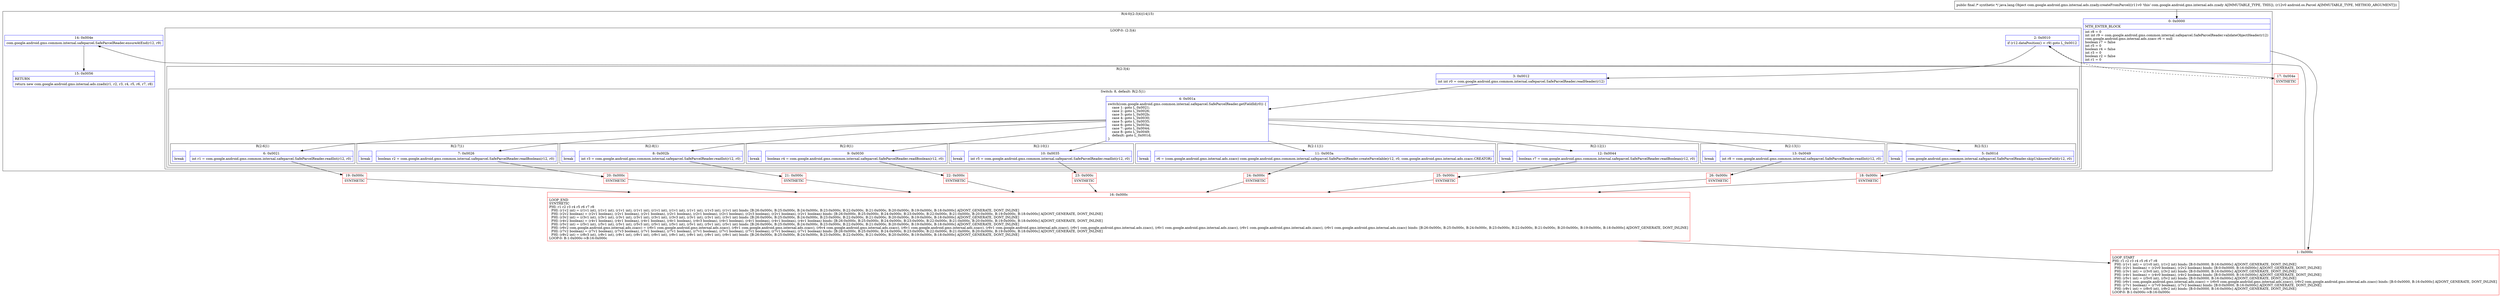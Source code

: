 digraph "CFG forcom.google.android.gms.internal.ads.zzady.createFromParcel(Landroid\/os\/Parcel;)Ljava\/lang\/Object;" {
subgraph cluster_Region_566731131 {
label = "R(4:0|(2:3|4)|14|15)";
node [shape=record,color=blue];
Node_0 [shape=record,label="{0\:\ 0x0000|MTH_ENTER_BLOCK\l|int r8 = 0\lint int r9 = com.google.android.gms.common.internal.safeparcel.SafeParcelReader.validateObjectHeader(r12)\lcom.google.android.gms.internal.ads.zzacc r6 = null\lboolean r7 = false\lint r5 = 0\lboolean r4 = false\lint r3 = 0\lboolean r2 = false\lint r1 = 0\l}"];
subgraph cluster_LoopRegion_959507638 {
label = "LOOP:0: (2:3|4)";
node [shape=record,color=blue];
Node_2 [shape=record,label="{2\:\ 0x0010|if (r12.dataPosition() \< r9) goto L_0x0012\l}"];
subgraph cluster_Region_1118052713 {
label = "R(2:3|4)";
node [shape=record,color=blue];
Node_3 [shape=record,label="{3\:\ 0x0012|int int r0 = com.google.android.gms.common.internal.safeparcel.SafeParcelReader.readHeader(r12)\l}"];
subgraph cluster_SwitchRegion_92153549 {
label = "Switch: 8, default: R(2:5|1)";
node [shape=record,color=blue];
Node_4 [shape=record,label="{4\:\ 0x001a|switch(com.google.android.gms.common.internal.safeparcel.SafeParcelReader.getFieldId(r0)) \{\l    case 1: goto L_0x0021;\l    case 2: goto L_0x0026;\l    case 3: goto L_0x002b;\l    case 4: goto L_0x0030;\l    case 5: goto L_0x0035;\l    case 6: goto L_0x003a;\l    case 7: goto L_0x0044;\l    case 8: goto L_0x0049;\l    default: goto L_0x001d;\l\}\l}"];
subgraph cluster_Region_417135065 {
label = "R(2:6|1)";
node [shape=record,color=blue];
Node_6 [shape=record,label="{6\:\ 0x0021|int r1 = com.google.android.gms.common.internal.safeparcel.SafeParcelReader.readInt(r12, r0)\l}"];
Node_InsnContainer_1741540487 [shape=record,label="{|break\l}"];
}
subgraph cluster_Region_619042877 {
label = "R(2:7|1)";
node [shape=record,color=blue];
Node_7 [shape=record,label="{7\:\ 0x0026|boolean r2 = com.google.android.gms.common.internal.safeparcel.SafeParcelReader.readBoolean(r12, r0)\l}"];
Node_InsnContainer_1770047819 [shape=record,label="{|break\l}"];
}
subgraph cluster_Region_923669106 {
label = "R(2:8|1)";
node [shape=record,color=blue];
Node_8 [shape=record,label="{8\:\ 0x002b|int r3 = com.google.android.gms.common.internal.safeparcel.SafeParcelReader.readInt(r12, r0)\l}"];
Node_InsnContainer_1898353262 [shape=record,label="{|break\l}"];
}
subgraph cluster_Region_1038936530 {
label = "R(2:9|1)";
node [shape=record,color=blue];
Node_9 [shape=record,label="{9\:\ 0x0030|boolean r4 = com.google.android.gms.common.internal.safeparcel.SafeParcelReader.readBoolean(r12, r0)\l}"];
Node_InsnContainer_1812571704 [shape=record,label="{|break\l}"];
}
subgraph cluster_Region_50847832 {
label = "R(2:10|1)";
node [shape=record,color=blue];
Node_10 [shape=record,label="{10\:\ 0x0035|int r5 = com.google.android.gms.common.internal.safeparcel.SafeParcelReader.readInt(r12, r0)\l}"];
Node_InsnContainer_1697248970 [shape=record,label="{|break\l}"];
}
subgraph cluster_Region_1745636505 {
label = "R(2:11|1)";
node [shape=record,color=blue];
Node_11 [shape=record,label="{11\:\ 0x003a|r6 = (com.google.android.gms.internal.ads.zzacc) com.google.android.gms.common.internal.safeparcel.SafeParcelReader.createParcelable(r12, r0, com.google.android.gms.internal.ads.zzacc.CREATOR)\l}"];
Node_InsnContainer_168604085 [shape=record,label="{|break\l}"];
}
subgraph cluster_Region_1960633498 {
label = "R(2:12|1)";
node [shape=record,color=blue];
Node_12 [shape=record,label="{12\:\ 0x0044|boolean r7 = com.google.android.gms.common.internal.safeparcel.SafeParcelReader.readBoolean(r12, r0)\l}"];
Node_InsnContainer_1341974392 [shape=record,label="{|break\l}"];
}
subgraph cluster_Region_224349807 {
label = "R(2:13|1)";
node [shape=record,color=blue];
Node_13 [shape=record,label="{13\:\ 0x0049|int r8 = com.google.android.gms.common.internal.safeparcel.SafeParcelReader.readInt(r12, r0)\l}"];
Node_InsnContainer_1860546777 [shape=record,label="{|break\l}"];
}
subgraph cluster_Region_256909935 {
label = "R(2:5|1)";
node [shape=record,color=blue];
Node_5 [shape=record,label="{5\:\ 0x001d|com.google.android.gms.common.internal.safeparcel.SafeParcelReader.skipUnknownField(r12, r0)\l}"];
Node_InsnContainer_1154516073 [shape=record,label="{|break\l}"];
}
}
}
}
Node_14 [shape=record,label="{14\:\ 0x004e|com.google.android.gms.common.internal.safeparcel.SafeParcelReader.ensureAtEnd(r12, r9)\l}"];
Node_15 [shape=record,label="{15\:\ 0x0056|RETURN\l|return new com.google.android.gms.internal.ads.zzadx(r1, r2, r3, r4, r5, r6, r7, r8)\l}"];
}
Node_1 [shape=record,color=red,label="{1\:\ 0x000c|LOOP_START\lPHI: r1 r2 r3 r4 r5 r6 r7 r8 \l  PHI: (r1v1 int) = (r1v0 int), (r1v2 int) binds: [B:0:0x0000, B:16:0x000c] A[DONT_GENERATE, DONT_INLINE]\l  PHI: (r2v1 boolean) = (r2v0 boolean), (r2v2 boolean) binds: [B:0:0x0000, B:16:0x000c] A[DONT_GENERATE, DONT_INLINE]\l  PHI: (r3v1 int) = (r3v0 int), (r3v2 int) binds: [B:0:0x0000, B:16:0x000c] A[DONT_GENERATE, DONT_INLINE]\l  PHI: (r4v1 boolean) = (r4v0 boolean), (r4v2 boolean) binds: [B:0:0x0000, B:16:0x000c] A[DONT_GENERATE, DONT_INLINE]\l  PHI: (r5v1 int) = (r5v0 int), (r5v2 int) binds: [B:0:0x0000, B:16:0x000c] A[DONT_GENERATE, DONT_INLINE]\l  PHI: (r6v1 com.google.android.gms.internal.ads.zzacc) = (r6v0 com.google.android.gms.internal.ads.zzacc), (r6v2 com.google.android.gms.internal.ads.zzacc) binds: [B:0:0x0000, B:16:0x000c] A[DONT_GENERATE, DONT_INLINE]\l  PHI: (r7v1 boolean) = (r7v0 boolean), (r7v2 boolean) binds: [B:0:0x0000, B:16:0x000c] A[DONT_GENERATE, DONT_INLINE]\l  PHI: (r8v1 int) = (r8v0 int), (r8v2 int) binds: [B:0:0x0000, B:16:0x000c] A[DONT_GENERATE, DONT_INLINE]\lLOOP:0: B:1:0x000c\-\>B:16:0x000c\l}"];
Node_16 [shape=record,color=red,label="{16\:\ 0x000c|LOOP_END\lSYNTHETIC\lPHI: r1 r2 r3 r4 r5 r6 r7 r8 \l  PHI: (r1v2 int) = (r1v1 int), (r1v1 int), (r1v1 int), (r1v1 int), (r1v1 int), (r1v1 int), (r1v1 int), (r1v3 int), (r1v1 int) binds: [B:26:0x000c, B:25:0x000c, B:24:0x000c, B:23:0x000c, B:22:0x000c, B:21:0x000c, B:20:0x000c, B:19:0x000c, B:18:0x000c] A[DONT_GENERATE, DONT_INLINE]\l  PHI: (r2v2 boolean) = (r2v1 boolean), (r2v1 boolean), (r2v1 boolean), (r2v1 boolean), (r2v1 boolean), (r2v1 boolean), (r2v3 boolean), (r2v1 boolean), (r2v1 boolean) binds: [B:26:0x000c, B:25:0x000c, B:24:0x000c, B:23:0x000c, B:22:0x000c, B:21:0x000c, B:20:0x000c, B:19:0x000c, B:18:0x000c] A[DONT_GENERATE, DONT_INLINE]\l  PHI: (r3v2 int) = (r3v1 int), (r3v1 int), (r3v1 int), (r3v1 int), (r3v1 int), (r3v3 int), (r3v1 int), (r3v1 int), (r3v1 int) binds: [B:26:0x000c, B:25:0x000c, B:24:0x000c, B:23:0x000c, B:22:0x000c, B:21:0x000c, B:20:0x000c, B:19:0x000c, B:18:0x000c] A[DONT_GENERATE, DONT_INLINE]\l  PHI: (r4v2 boolean) = (r4v1 boolean), (r4v1 boolean), (r4v1 boolean), (r4v1 boolean), (r4v3 boolean), (r4v1 boolean), (r4v1 boolean), (r4v1 boolean), (r4v1 boolean) binds: [B:26:0x000c, B:25:0x000c, B:24:0x000c, B:23:0x000c, B:22:0x000c, B:21:0x000c, B:20:0x000c, B:19:0x000c, B:18:0x000c] A[DONT_GENERATE, DONT_INLINE]\l  PHI: (r5v2 int) = (r5v1 int), (r5v1 int), (r5v1 int), (r5v3 int), (r5v1 int), (r5v1 int), (r5v1 int), (r5v1 int), (r5v1 int) binds: [B:26:0x000c, B:25:0x000c, B:24:0x000c, B:23:0x000c, B:22:0x000c, B:21:0x000c, B:20:0x000c, B:19:0x000c, B:18:0x000c] A[DONT_GENERATE, DONT_INLINE]\l  PHI: (r6v2 com.google.android.gms.internal.ads.zzacc) = (r6v1 com.google.android.gms.internal.ads.zzacc), (r6v1 com.google.android.gms.internal.ads.zzacc), (r6v4 com.google.android.gms.internal.ads.zzacc), (r6v1 com.google.android.gms.internal.ads.zzacc), (r6v1 com.google.android.gms.internal.ads.zzacc), (r6v1 com.google.android.gms.internal.ads.zzacc), (r6v1 com.google.android.gms.internal.ads.zzacc), (r6v1 com.google.android.gms.internal.ads.zzacc), (r6v1 com.google.android.gms.internal.ads.zzacc) binds: [B:26:0x000c, B:25:0x000c, B:24:0x000c, B:23:0x000c, B:22:0x000c, B:21:0x000c, B:20:0x000c, B:19:0x000c, B:18:0x000c] A[DONT_GENERATE, DONT_INLINE]\l  PHI: (r7v2 boolean) = (r7v1 boolean), (r7v3 boolean), (r7v1 boolean), (r7v1 boolean), (r7v1 boolean), (r7v1 boolean), (r7v1 boolean), (r7v1 boolean), (r7v1 boolean) binds: [B:26:0x000c, B:25:0x000c, B:24:0x000c, B:23:0x000c, B:22:0x000c, B:21:0x000c, B:20:0x000c, B:19:0x000c, B:18:0x000c] A[DONT_GENERATE, DONT_INLINE]\l  PHI: (r8v2 int) = (r8v3 int), (r8v1 int), (r8v1 int), (r8v1 int), (r8v1 int), (r8v1 int), (r8v1 int), (r8v1 int), (r8v1 int) binds: [B:26:0x000c, B:25:0x000c, B:24:0x000c, B:23:0x000c, B:22:0x000c, B:21:0x000c, B:20:0x000c, B:19:0x000c, B:18:0x000c] A[DONT_GENERATE, DONT_INLINE]\lLOOP:0: B:1:0x000c\-\>B:16:0x000c\l}"];
Node_17 [shape=record,color=red,label="{17\:\ 0x004e|SYNTHETIC\l}"];
Node_18 [shape=record,color=red,label="{18\:\ 0x000c|SYNTHETIC\l}"];
Node_19 [shape=record,color=red,label="{19\:\ 0x000c|SYNTHETIC\l}"];
Node_20 [shape=record,color=red,label="{20\:\ 0x000c|SYNTHETIC\l}"];
Node_21 [shape=record,color=red,label="{21\:\ 0x000c|SYNTHETIC\l}"];
Node_22 [shape=record,color=red,label="{22\:\ 0x000c|SYNTHETIC\l}"];
Node_23 [shape=record,color=red,label="{23\:\ 0x000c|SYNTHETIC\l}"];
Node_24 [shape=record,color=red,label="{24\:\ 0x000c|SYNTHETIC\l}"];
Node_25 [shape=record,color=red,label="{25\:\ 0x000c|SYNTHETIC\l}"];
Node_26 [shape=record,color=red,label="{26\:\ 0x000c|SYNTHETIC\l}"];
MethodNode[shape=record,label="{public final \/* synthetic *\/ java.lang.Object com.google.android.gms.internal.ads.zzady.createFromParcel((r11v0 'this' com.google.android.gms.internal.ads.zzady A[IMMUTABLE_TYPE, THIS]), (r12v0 android.os.Parcel A[IMMUTABLE_TYPE, METHOD_ARGUMENT])) }"];
MethodNode -> Node_0;
Node_0 -> Node_1;
Node_2 -> Node_3;
Node_2 -> Node_17[style=dashed];
Node_3 -> Node_4;
Node_4 -> Node_5;
Node_4 -> Node_6;
Node_4 -> Node_7;
Node_4 -> Node_8;
Node_4 -> Node_9;
Node_4 -> Node_10;
Node_4 -> Node_11;
Node_4 -> Node_12;
Node_4 -> Node_13;
Node_6 -> Node_19;
Node_7 -> Node_20;
Node_8 -> Node_21;
Node_9 -> Node_22;
Node_10 -> Node_23;
Node_11 -> Node_24;
Node_12 -> Node_25;
Node_13 -> Node_26;
Node_5 -> Node_18;
Node_14 -> Node_15;
Node_1 -> Node_2;
Node_16 -> Node_1;
Node_17 -> Node_14;
Node_18 -> Node_16;
Node_19 -> Node_16;
Node_20 -> Node_16;
Node_21 -> Node_16;
Node_22 -> Node_16;
Node_23 -> Node_16;
Node_24 -> Node_16;
Node_25 -> Node_16;
Node_26 -> Node_16;
}

